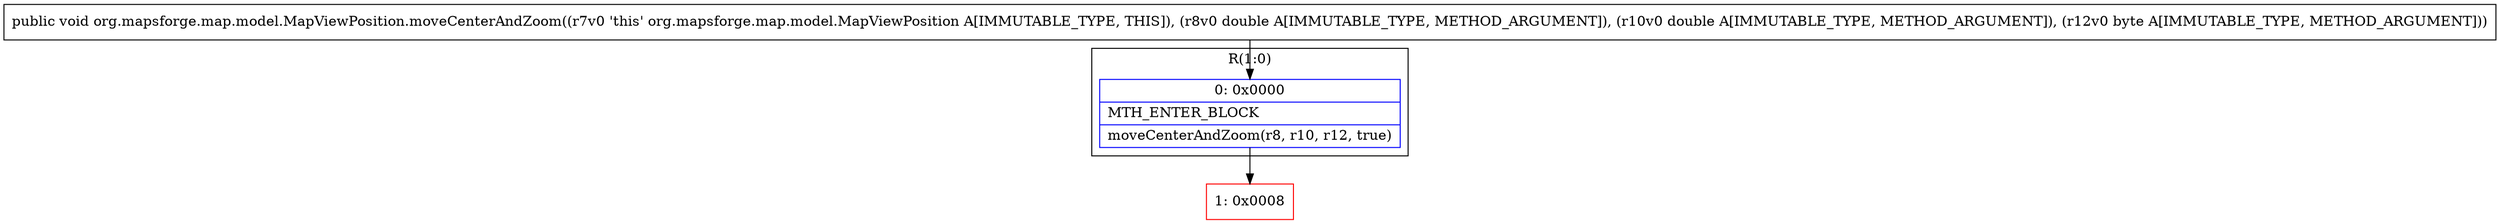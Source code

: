 digraph "CFG fororg.mapsforge.map.model.MapViewPosition.moveCenterAndZoom(DDB)V" {
subgraph cluster_Region_440014746 {
label = "R(1:0)";
node [shape=record,color=blue];
Node_0 [shape=record,label="{0\:\ 0x0000|MTH_ENTER_BLOCK\l|moveCenterAndZoom(r8, r10, r12, true)\l}"];
}
Node_1 [shape=record,color=red,label="{1\:\ 0x0008}"];
MethodNode[shape=record,label="{public void org.mapsforge.map.model.MapViewPosition.moveCenterAndZoom((r7v0 'this' org.mapsforge.map.model.MapViewPosition A[IMMUTABLE_TYPE, THIS]), (r8v0 double A[IMMUTABLE_TYPE, METHOD_ARGUMENT]), (r10v0 double A[IMMUTABLE_TYPE, METHOD_ARGUMENT]), (r12v0 byte A[IMMUTABLE_TYPE, METHOD_ARGUMENT])) }"];
MethodNode -> Node_0;
Node_0 -> Node_1;
}

